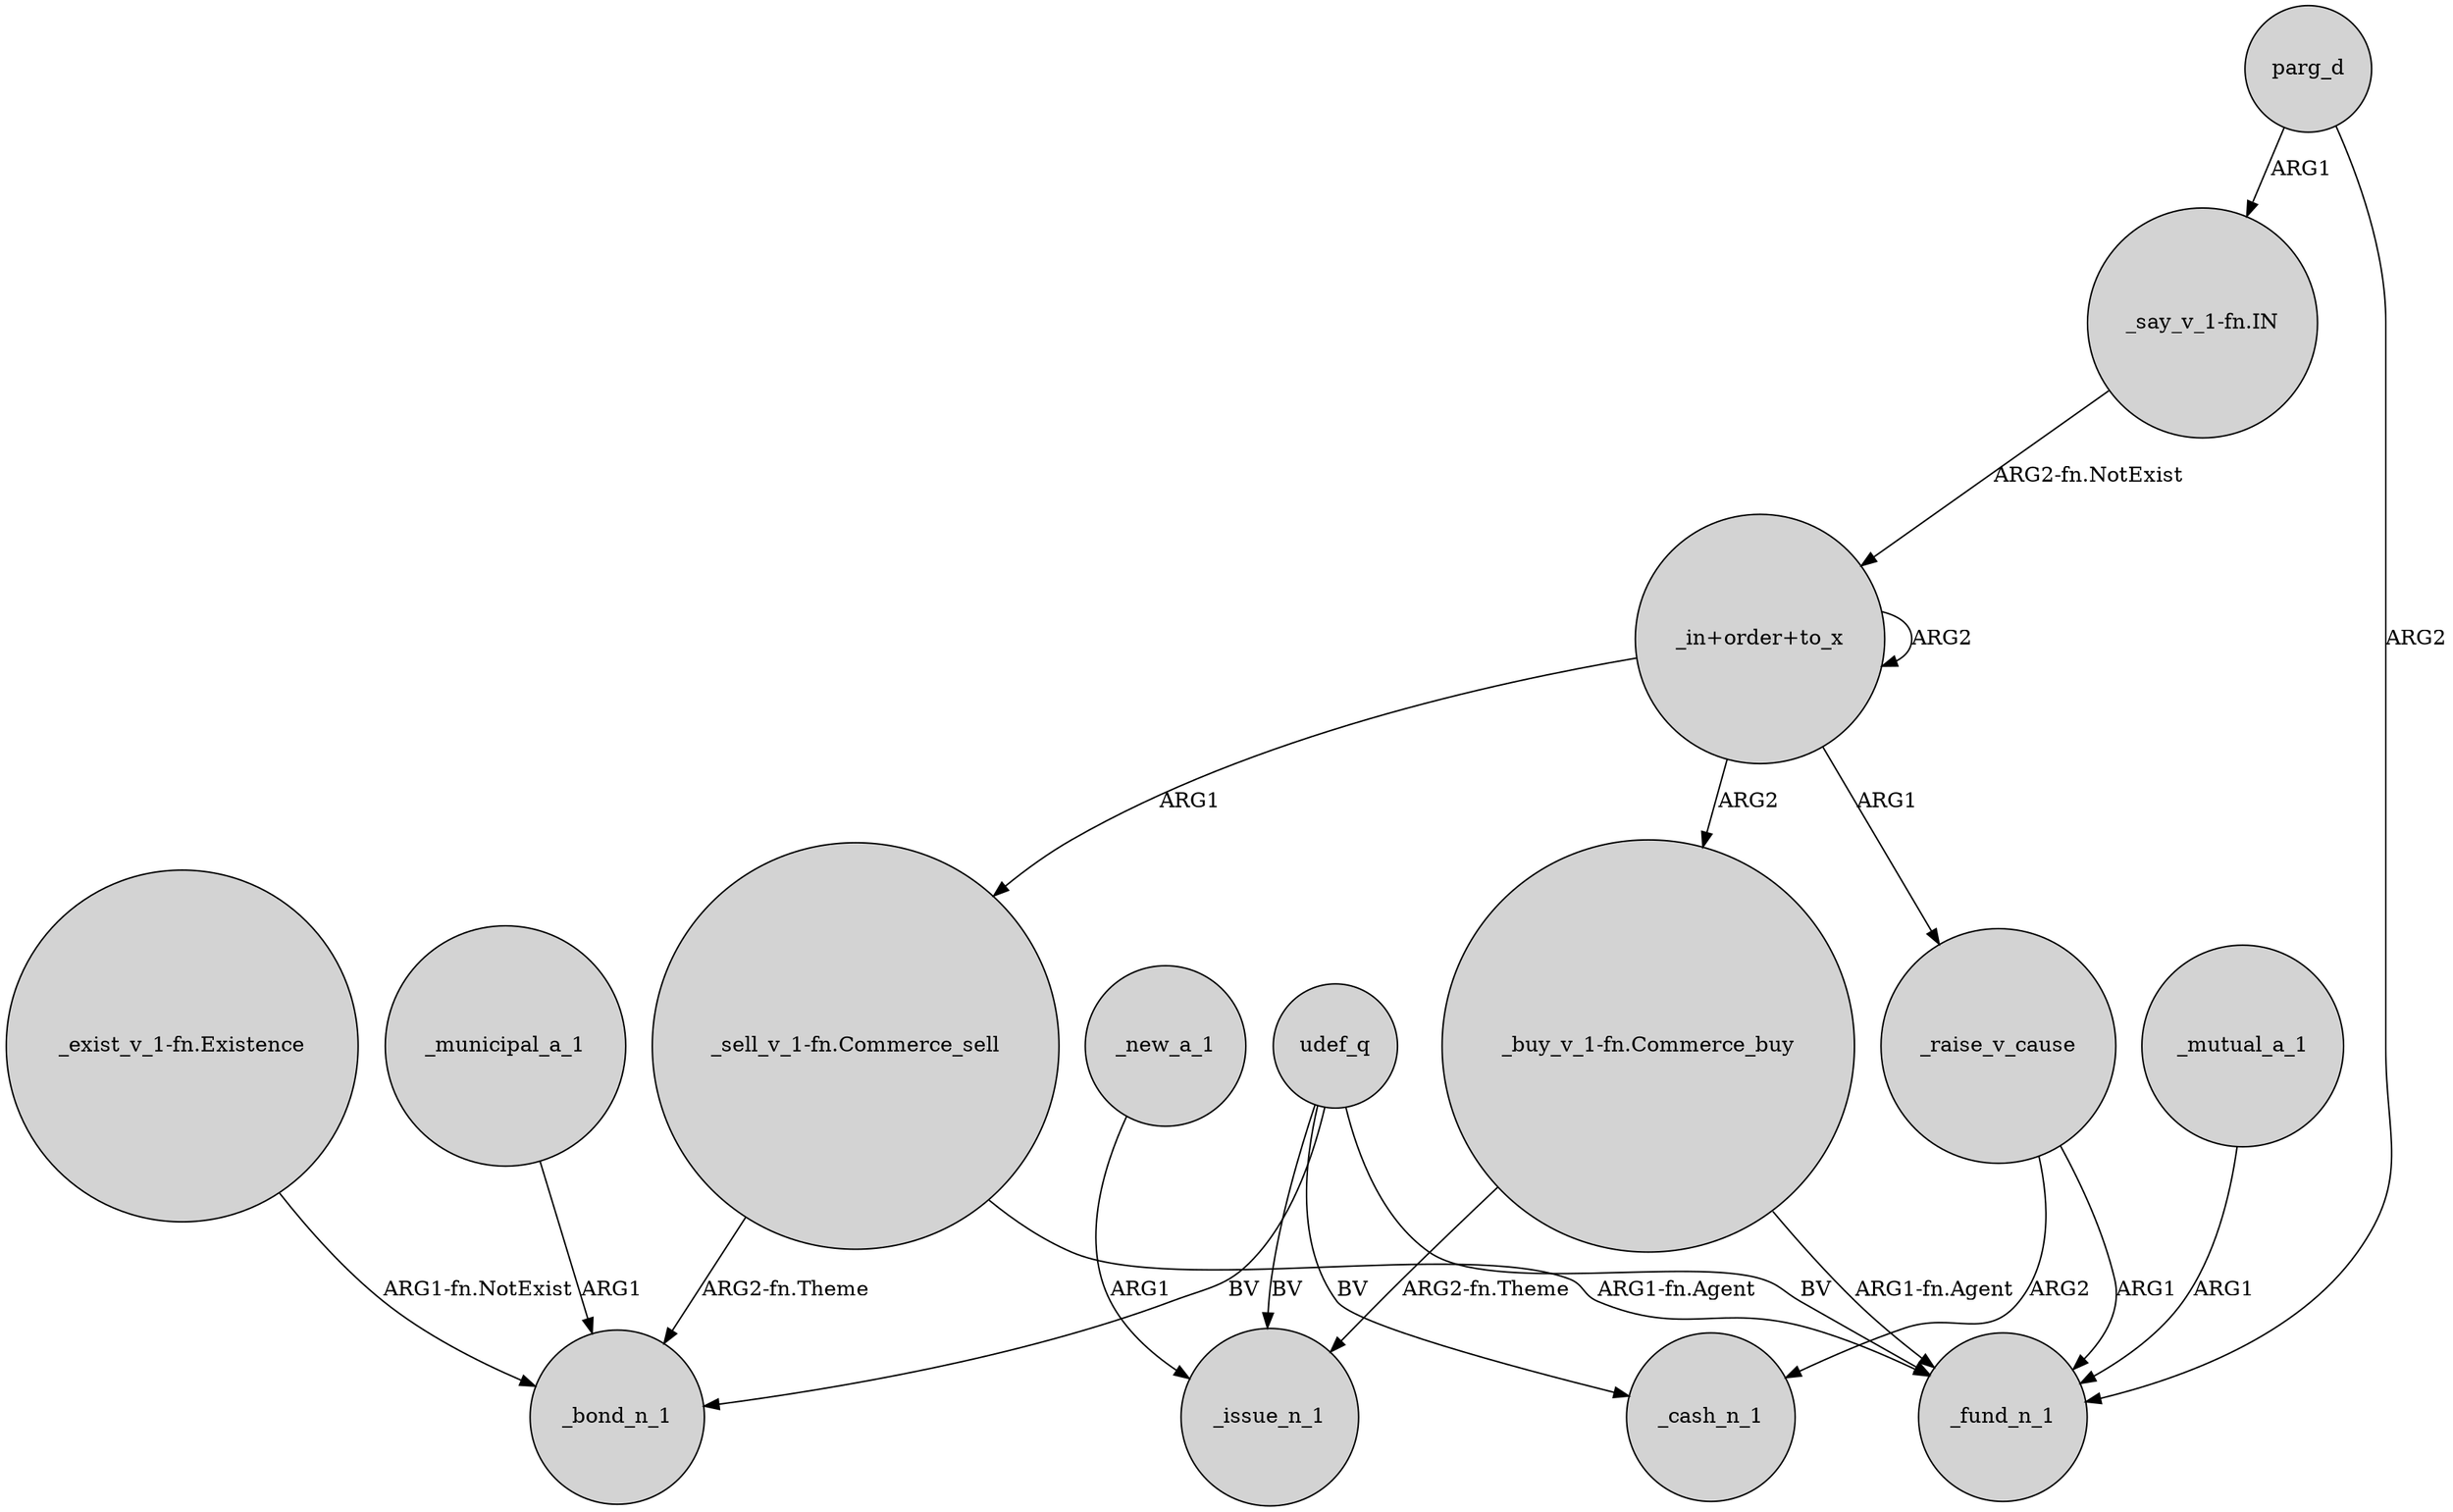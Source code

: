 digraph {
	node [shape=circle style=filled]
	"_in+order+to_x" -> _raise_v_cause [label=ARG1]
	"_in+order+to_x" -> "_in+order+to_x" [label=ARG2]
	_mutual_a_1 -> _fund_n_1 [label=ARG1]
	"_in+order+to_x" -> "_buy_v_1-fn.Commerce_buy" [label=ARG2]
	"_exist_v_1-fn.Existence" -> _bond_n_1 [label="ARG1-fn.NotExist"]
	udef_q -> _cash_n_1 [label=BV]
	"_buy_v_1-fn.Commerce_buy" -> _issue_n_1 [label="ARG2-fn.Theme"]
	_municipal_a_1 -> _bond_n_1 [label=ARG1]
	"_sell_v_1-fn.Commerce_sell" -> _bond_n_1 [label="ARG2-fn.Theme"]
	"_sell_v_1-fn.Commerce_sell" -> _fund_n_1 [label="ARG1-fn.Agent"]
	"_buy_v_1-fn.Commerce_buy" -> _fund_n_1 [label="ARG1-fn.Agent"]
	parg_d -> _fund_n_1 [label=ARG2]
	parg_d -> "_say_v_1-fn.IN" [label=ARG1]
	udef_q -> _bond_n_1 [label=BV]
	_raise_v_cause -> _fund_n_1 [label=ARG1]
	"_say_v_1-fn.IN" -> "_in+order+to_x" [label="ARG2-fn.NotExist"]
	udef_q -> _issue_n_1 [label=BV]
	udef_q -> _fund_n_1 [label=BV]
	_raise_v_cause -> _cash_n_1 [label=ARG2]
	"_in+order+to_x" -> "_sell_v_1-fn.Commerce_sell" [label=ARG1]
	_new_a_1 -> _issue_n_1 [label=ARG1]
}
